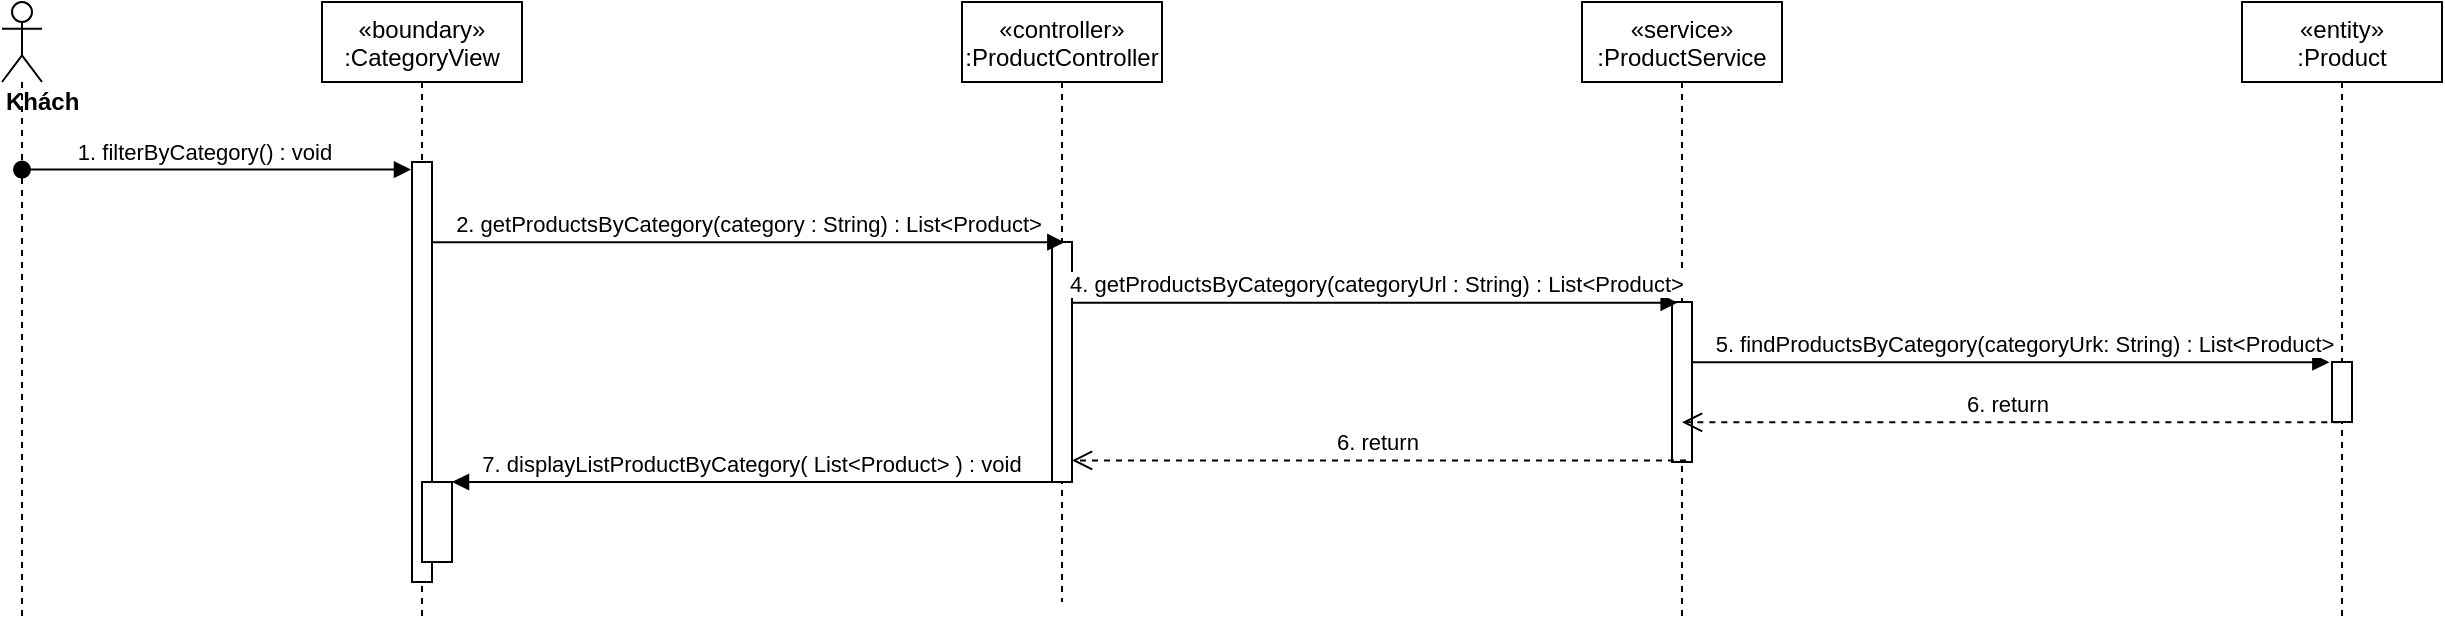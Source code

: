 <mxfile version="14.6.11" type="device"><diagram id="kgpKYQtTHZ0yAKxKKP6v" name="Page-1"><mxGraphModel dx="1108" dy="425" grid="1" gridSize="10" guides="1" tooltips="1" connect="1" arrows="1" fold="1" page="1" pageScale="1" pageWidth="850" pageHeight="1100" math="0" shadow="0"><root><mxCell id="0"/><mxCell id="1" parent="0"/><mxCell id="qCl98HnQS_1WfnkHJzpx-1" value="«boundary»&#10;:CategoryView" style="shape=umlLifeline;perimeter=lifelinePerimeter;container=1;collapsible=0;recursiveResize=0;rounded=0;shadow=0;strokeWidth=1;" vertex="1" parent="1"><mxGeometry x="260" y="80" width="100" height="310" as="geometry"/></mxCell><mxCell id="qCl98HnQS_1WfnkHJzpx-2" value="" style="points=[];perimeter=orthogonalPerimeter;rounded=0;shadow=0;strokeWidth=1;" vertex="1" parent="qCl98HnQS_1WfnkHJzpx-1"><mxGeometry x="45" y="80" width="10" height="210" as="geometry"/></mxCell><mxCell id="qCl98HnQS_1WfnkHJzpx-19" value="" style="html=1;points=[];perimeter=orthogonalPerimeter;" vertex="1" parent="qCl98HnQS_1WfnkHJzpx-1"><mxGeometry x="50" y="240" width="15" height="40" as="geometry"/></mxCell><mxCell id="qCl98HnQS_1WfnkHJzpx-5" value="«controller»&#10;:ProductController" style="shape=umlLifeline;perimeter=lifelinePerimeter;container=1;collapsible=0;recursiveResize=0;rounded=0;shadow=0;strokeWidth=1;" vertex="1" parent="1"><mxGeometry x="580" y="80" width="100" height="300" as="geometry"/></mxCell><mxCell id="qCl98HnQS_1WfnkHJzpx-6" value="" style="points=[];perimeter=orthogonalPerimeter;rounded=0;shadow=0;strokeWidth=1;" vertex="1" parent="qCl98HnQS_1WfnkHJzpx-5"><mxGeometry x="45" y="120" width="10" height="120" as="geometry"/></mxCell><mxCell id="qCl98HnQS_1WfnkHJzpx-7" value="&lt;div&gt;&lt;b&gt;Khách&lt;/b&gt;&lt;/div&gt;" style="shape=umlLifeline;participant=umlActor;perimeter=lifelinePerimeter;whiteSpace=wrap;html=1;container=1;collapsible=0;recursiveResize=0;verticalAlign=top;spacingTop=36;outlineConnect=0;align=left;" vertex="1" parent="1"><mxGeometry x="100" y="80" width="20" height="310" as="geometry"/></mxCell><mxCell id="qCl98HnQS_1WfnkHJzpx-8" value="1. filterByCategory() : void" style="verticalAlign=bottom;startArrow=oval;endArrow=block;startSize=8;shadow=0;strokeWidth=1;entryX=-0.05;entryY=0.018;entryDx=0;entryDy=0;entryPerimeter=0;" edge="1" parent="1" source="qCl98HnQS_1WfnkHJzpx-7" target="qCl98HnQS_1WfnkHJzpx-2"><mxGeometry x="-0.06" relative="1" as="geometry"><mxPoint x="100" y="170" as="sourcePoint"/><mxPoint as="offset"/></mxGeometry></mxCell><mxCell id="qCl98HnQS_1WfnkHJzpx-9" value="«service»&#10;:ProductService" style="shape=umlLifeline;perimeter=lifelinePerimeter;container=1;collapsible=0;recursiveResize=0;rounded=0;shadow=0;strokeWidth=1;" vertex="1" parent="1"><mxGeometry x="890" y="80" width="100" height="310" as="geometry"/></mxCell><mxCell id="qCl98HnQS_1WfnkHJzpx-10" value="" style="points=[];perimeter=orthogonalPerimeter;rounded=0;shadow=0;strokeWidth=1;" vertex="1" parent="qCl98HnQS_1WfnkHJzpx-9"><mxGeometry x="45" y="150" width="10" height="80" as="geometry"/></mxCell><mxCell id="qCl98HnQS_1WfnkHJzpx-11" value="2. getProductsByCategory(category : String) : List&amp;lt;Product&amp;gt;" style="html=1;verticalAlign=bottom;endArrow=block;entryX=0.617;entryY=0.001;entryDx=0;entryDy=0;entryPerimeter=0;" edge="1" parent="1" source="qCl98HnQS_1WfnkHJzpx-2" target="qCl98HnQS_1WfnkHJzpx-6"><mxGeometry width="80" relative="1" as="geometry"><mxPoint x="320" y="248" as="sourcePoint"/><mxPoint x="500" y="210" as="targetPoint"/></mxGeometry></mxCell><mxCell id="qCl98HnQS_1WfnkHJzpx-12" value="4. getProductsByCategory(categoryUrl : String) : List&amp;lt;Product&amp;gt;" style="html=1;verticalAlign=bottom;endArrow=block;entryX=0.283;entryY=0.004;entryDx=0;entryDy=0;entryPerimeter=0;" edge="1" parent="1" source="qCl98HnQS_1WfnkHJzpx-6" target="qCl98HnQS_1WfnkHJzpx-10"><mxGeometry width="80" relative="1" as="geometry"><mxPoint x="670" y="210" as="sourcePoint"/><mxPoint x="760" y="280" as="targetPoint"/></mxGeometry></mxCell><mxCell id="qCl98HnQS_1WfnkHJzpx-13" value="«entity»&#10;:Product" style="shape=umlLifeline;perimeter=lifelinePerimeter;container=1;collapsible=0;recursiveResize=0;rounded=0;shadow=0;strokeWidth=1;" vertex="1" parent="1"><mxGeometry x="1220" y="80" width="100" height="310" as="geometry"/></mxCell><mxCell id="qCl98HnQS_1WfnkHJzpx-14" value="" style="points=[];perimeter=orthogonalPerimeter;rounded=0;shadow=0;strokeWidth=1;" vertex="1" parent="qCl98HnQS_1WfnkHJzpx-13"><mxGeometry x="45" y="180" width="10" height="30" as="geometry"/></mxCell><mxCell id="qCl98HnQS_1WfnkHJzpx-15" value="5. findProductsByCategory(categoryUrk: String) : List&amp;lt;Product&amp;gt;" style="html=1;verticalAlign=bottom;endArrow=block;entryX=-0.133;entryY=0.004;entryDx=0;entryDy=0;entryPerimeter=0;" edge="1" parent="1" target="qCl98HnQS_1WfnkHJzpx-14" source="qCl98HnQS_1WfnkHJzpx-10"><mxGeometry x="0.041" width="80" relative="1" as="geometry"><mxPoint x="980" y="290" as="sourcePoint"/><mxPoint x="1000" y="190" as="targetPoint"/><mxPoint as="offset"/></mxGeometry></mxCell><mxCell id="qCl98HnQS_1WfnkHJzpx-16" value="6. return&amp;nbsp;" style="html=1;verticalAlign=bottom;endArrow=open;dashed=1;endSize=8;exitX=0.367;exitY=1.006;exitDx=0;exitDy=0;exitPerimeter=0;" edge="1" parent="1" source="qCl98HnQS_1WfnkHJzpx-14" target="qCl98HnQS_1WfnkHJzpx-9"><mxGeometry relative="1" as="geometry"><mxPoint x="1000" y="360" as="sourcePoint"/><mxPoint x="950" y="310" as="targetPoint"/></mxGeometry></mxCell><mxCell id="qCl98HnQS_1WfnkHJzpx-17" value="6. return&amp;nbsp;" style="html=1;verticalAlign=bottom;endArrow=open;dashed=1;endSize=8;exitX=0.7;exitY=0.99;exitDx=0;exitDy=0;exitPerimeter=0;" edge="1" parent="1" source="qCl98HnQS_1WfnkHJzpx-10" target="qCl98HnQS_1WfnkHJzpx-6"><mxGeometry relative="1" as="geometry"><mxPoint x="870" y="370" as="sourcePoint"/><mxPoint x="650" y="370" as="targetPoint"/></mxGeometry></mxCell><mxCell id="qCl98HnQS_1WfnkHJzpx-18" value="7. displayListProductByCategory( List&lt;Product&gt; ) : void" style="verticalAlign=bottom;endArrow=block;shadow=0;strokeWidth=1;" edge="1" parent="1" source="qCl98HnQS_1WfnkHJzpx-6" target="qCl98HnQS_1WfnkHJzpx-19"><mxGeometry relative="1" as="geometry"><mxPoint x="565" y="370" as="sourcePoint"/><mxPoint x="350" y="401" as="targetPoint"/></mxGeometry></mxCell></root></mxGraphModel></diagram></mxfile>